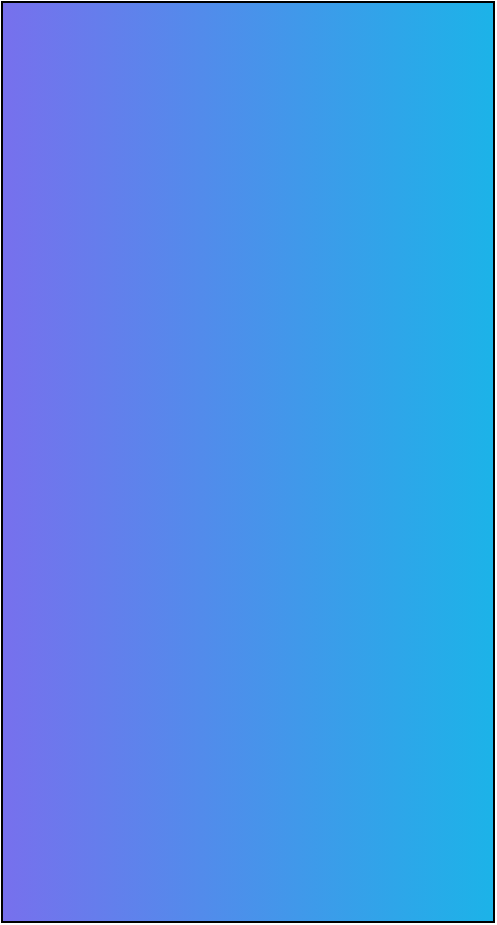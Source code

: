<mxfile>
    <diagram id="pIbOG73HNkUqG2NRIN1k" name="Página-1">
        <mxGraphModel dx="820" dy="470" grid="0" gridSize="10" guides="1" tooltips="1" connect="1" arrows="1" fold="1" page="1" pageScale="1" pageWidth="827" pageHeight="1169" background="#ffffff" math="0" shadow="0">
            <root>
                <mxCell id="0"/>
                <mxCell id="1" parent="0"/>
                <mxCell id="2" value="" style="rounded=0;whiteSpace=wrap;html=1;gradientColor=#1CB3E8;fillColor=#7770ED;gradientDirection=east;" vertex="1" parent="1">
                    <mxGeometry x="60" y="8" width="246" height="460" as="geometry"/>
                </mxCell>
            </root>
        </mxGraphModel>
    </diagram>
</mxfile>